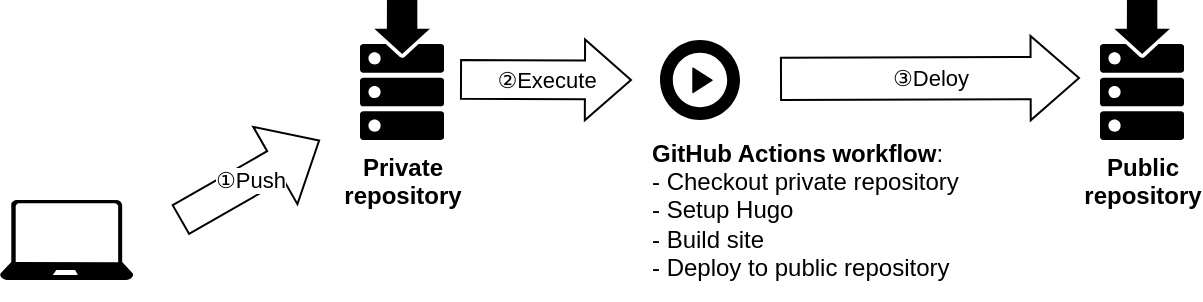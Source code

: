 <mxfile>
    <diagram name="ページ1" id="_EMIizQYLtTgglWV36eq">
        <mxGraphModel dx="1066" dy="732" grid="1" gridSize="10" guides="1" tooltips="1" connect="1" arrows="1" fold="1" page="1" pageScale="1" pageWidth="827" pageHeight="1169" background="#FFFFFF" math="0" shadow="0">
            <root>
                <mxCell id="0"/>
                <mxCell id="1" parent="0"/>
                <mxCell id="DXMwEceIR6SdGO6CDUuS-2" value="Private&lt;br&gt;repository" style="sketch=0;html=1;aspect=fixed;strokeColor=none;shadow=0;fillColor=#000000;verticalAlign=top;labelPosition=center;verticalLabelPosition=bottom;shape=mxgraph.gcp2.repository;fontStyle=1" parent="1" vertex="1">
                    <mxGeometry x="270" y="100" width="42" height="70" as="geometry"/>
                </mxCell>
                <mxCell id="DXMwEceIR6SdGO6CDUuS-4" value="" style="verticalLabelPosition=bottom;html=1;verticalAlign=top;align=center;strokeColor=none;fillColor=#000000;shape=mxgraph.azure.laptop;pointerEvents=1;" parent="1" vertex="1">
                    <mxGeometry x="90" y="200" width="66.67" height="40" as="geometry"/>
                </mxCell>
                <mxCell id="DXMwEceIR6SdGO6CDUuS-5" value="Public&lt;br&gt;repository" style="sketch=0;html=1;aspect=fixed;strokeColor=none;shadow=0;fillColor=#000000;verticalAlign=top;labelPosition=center;verticalLabelPosition=bottom;shape=mxgraph.gcp2.repository;fontStyle=1" parent="1" vertex="1">
                    <mxGeometry x="640" y="100" width="42" height="70" as="geometry"/>
                </mxCell>
                <mxCell id="DXMwEceIR6SdGO6CDUuS-6" value="①Push" style="shape=flexArrow;endArrow=classic;html=1;rounded=0;startWidth=27.059;endWidth=27.059;startSize=5.929;endSize=8.071;width=16.471;" parent="1" edge="1">
                    <mxGeometry width="50" height="50" relative="1" as="geometry">
                        <mxPoint x="180" y="210" as="sourcePoint"/>
                        <mxPoint x="250" y="170" as="targetPoint"/>
                    </mxGeometry>
                </mxCell>
                <mxCell id="DXMwEceIR6SdGO6CDUuS-7" value="③Deloy" style="shape=flexArrow;endArrow=classic;html=1;rounded=0;width=21.176;endSize=7.729;" parent="1" edge="1">
                    <mxGeometry width="50" height="50" relative="1" as="geometry">
                        <mxPoint x="480" y="139.41" as="sourcePoint"/>
                        <mxPoint x="630" y="139" as="targetPoint"/>
                    </mxGeometry>
                </mxCell>
                <mxCell id="2" value="" style="sketch=0;html=1;aspect=fixed;strokeColor=none;shadow=0;align=center;verticalAlign=bottom;fillColor=#000000;shape=mxgraph.gcp2.play_start" vertex="1" parent="1">
                    <mxGeometry x="420" y="120" width="40" height="40" as="geometry"/>
                </mxCell>
                <mxCell id="3" value="②Execute" style="shape=flexArrow;endArrow=classic;html=1;rounded=0;width=19.429;endSize=7.343;" edge="1" parent="1">
                    <mxGeometry width="50" height="50" relative="1" as="geometry">
                        <mxPoint x="320" y="139.71" as="sourcePoint"/>
                        <mxPoint x="406" y="140" as="targetPoint"/>
                    </mxGeometry>
                </mxCell>
                <mxCell id="4" value="&lt;b&gt;GitHub Actions workflow&lt;/b&gt;:&lt;br&gt;- Checkout private repository&lt;br&gt;- Setup Hugo&lt;br&gt;- Build site&lt;br&gt;- Deploy to public repository" style="text;html=1;strokeColor=none;fillColor=none;align=left;verticalAlign=middle;whiteSpace=wrap;rounded=0;" vertex="1" parent="1">
                    <mxGeometry x="414" y="160" width="176" height="90" as="geometry"/>
                </mxCell>
            </root>
        </mxGraphModel>
    </diagram>
</mxfile>